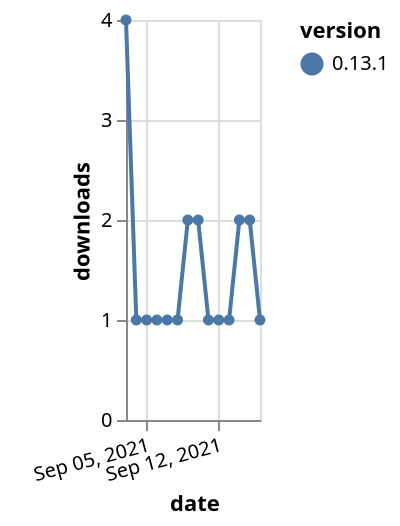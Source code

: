 {"$schema": "https://vega.github.io/schema/vega-lite/v5.json", "description": "A simple bar chart with embedded data.", "data": {"values": [{"date": "2021-09-03", "total": 407, "delta": 4, "version": "0.13.1"}, {"date": "2021-09-04", "total": 408, "delta": 1, "version": "0.13.1"}, {"date": "2021-09-05", "total": 409, "delta": 1, "version": "0.13.1"}, {"date": "2021-09-06", "total": 410, "delta": 1, "version": "0.13.1"}, {"date": "2021-09-07", "total": 411, "delta": 1, "version": "0.13.1"}, {"date": "2021-09-08", "total": 412, "delta": 1, "version": "0.13.1"}, {"date": "2021-09-09", "total": 414, "delta": 2, "version": "0.13.1"}, {"date": "2021-09-10", "total": 416, "delta": 2, "version": "0.13.1"}, {"date": "2021-09-11", "total": 417, "delta": 1, "version": "0.13.1"}, {"date": "2021-09-12", "total": 418, "delta": 1, "version": "0.13.1"}, {"date": "2021-09-13", "total": 419, "delta": 1, "version": "0.13.1"}, {"date": "2021-09-14", "total": 421, "delta": 2, "version": "0.13.1"}, {"date": "2021-09-15", "total": 423, "delta": 2, "version": "0.13.1"}, {"date": "2021-09-16", "total": 424, "delta": 1, "version": "0.13.1"}]}, "width": "container", "mark": {"type": "line", "point": {"filled": true}}, "encoding": {"x": {"field": "date", "type": "temporal", "timeUnit": "yearmonthdate", "title": "date", "axis": {"labelAngle": -15}}, "y": {"field": "delta", "type": "quantitative", "title": "downloads"}, "color": {"field": "version", "type": "nominal"}, "tooltip": {"field": "delta"}}}